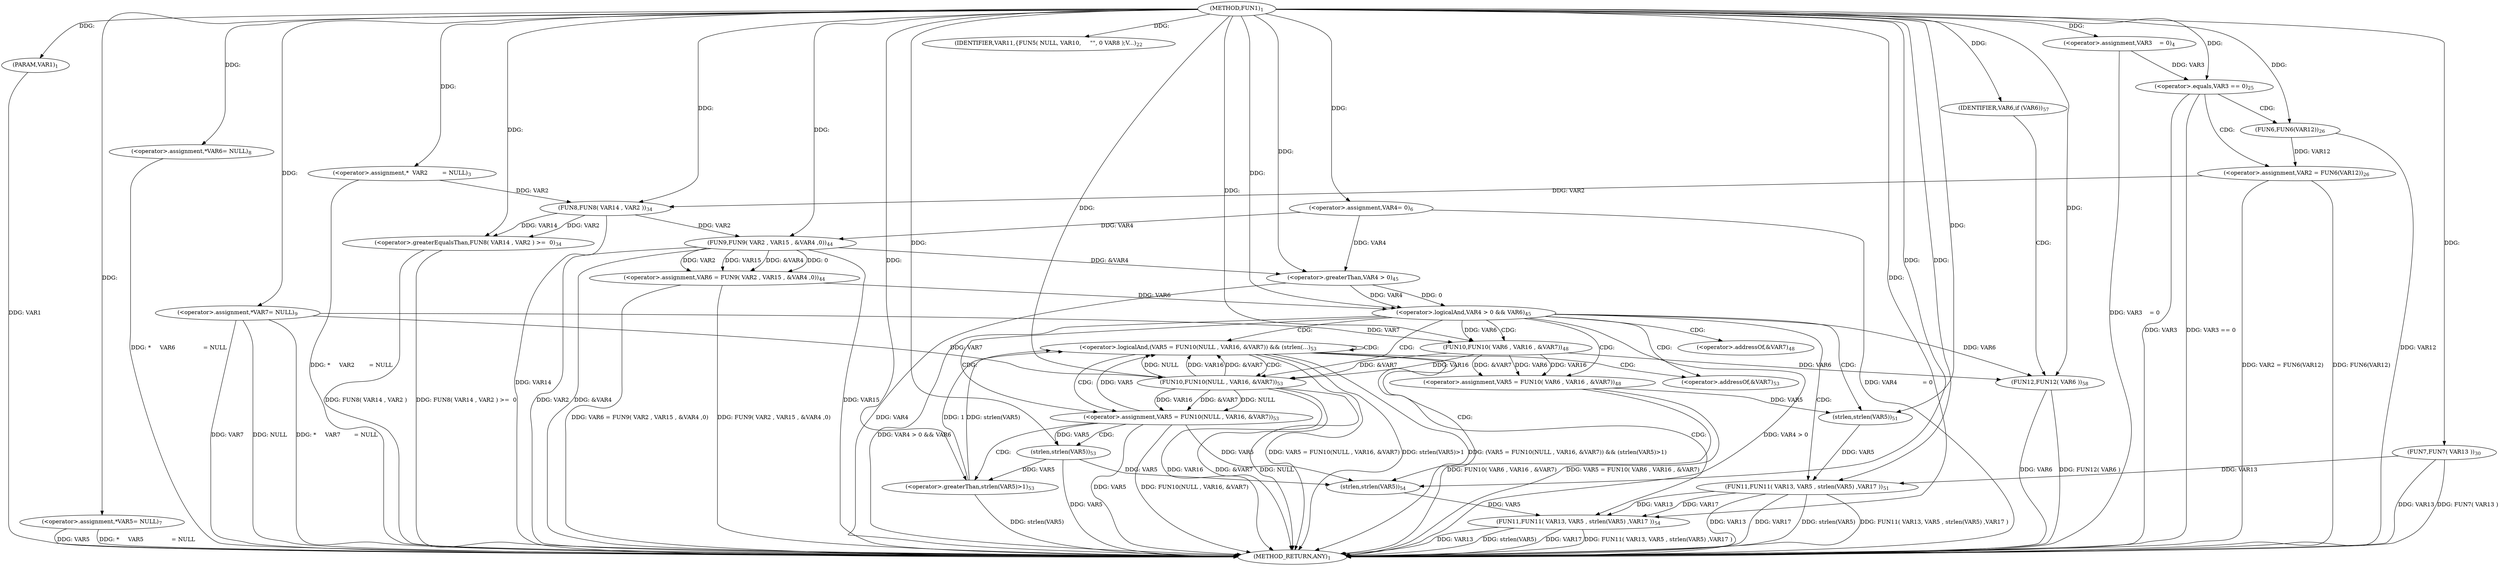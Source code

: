 digraph "FUN1" {  
"8" [label = <(METHOD,FUN1)<SUB>1</SUB>> ]
"112" [label = <(METHOD_RETURN,ANY)<SUB>1</SUB>> ]
"9" [label = <(PARAM,VAR1)<SUB>1</SUB>> ]
"12" [label = <(&lt;operator&gt;.assignment,*  	VAR2        = NULL)<SUB>3</SUB>> ]
"16" [label = <(&lt;operator&gt;.assignment,VAR3    = 0)<SUB>4</SUB>> ]
"20" [label = <(&lt;operator&gt;.assignment,VAR4		= 0)<SUB>6</SUB>> ]
"24" [label = <(&lt;operator&gt;.assignment,*	VAR5		= NULL)<SUB>7</SUB>> ]
"28" [label = <(&lt;operator&gt;.assignment,*	VAR6		= NULL)<SUB>8</SUB>> ]
"32" [label = <(&lt;operator&gt;.assignment,*	VAR7	= NULL)<SUB>9</SUB>> ]
"48" [label = <(FUN7,FUN7( VAR13 ))<SUB>30</SUB>> ]
"40" [label = <(&lt;operator&gt;.equals,VAR3 == 0)<SUB>25</SUB>> ]
"51" [label = <(&lt;operator&gt;.greaterEqualsThan,FUN8( VAR14 , VAR2 ) &gt;=  0)<SUB>34</SUB>> ]
"38" [label = <(IDENTIFIER,VAR11,{
		FUN5( NULL, VAR10,
	     &quot;&quot;, 0 VAR8 );

		V...)<SUB>22</SUB>> ]
"44" [label = <(&lt;operator&gt;.assignment,VAR2 = FUN6(VAR12))<SUB>26</SUB>> ]
"52" [label = <(FUN8,FUN8( VAR14 , VAR2 ))<SUB>34</SUB>> ]
"59" [label = <(&lt;operator&gt;.assignment,VAR6 = FUN9( VAR2 , VAR15 , &amp;VAR4 ,0))<SUB>44</SUB>> ]
"46" [label = <(FUN6,FUN6(VAR12))<SUB>26</SUB>> ]
"68" [label = <(&lt;operator&gt;.logicalAnd,VAR4 &gt; 0 &amp;&amp; VAR6)<SUB>45</SUB>> ]
"108" [label = <(IDENTIFIER,VAR6,if (VAR6))<SUB>57</SUB>> ]
"61" [label = <(FUN9,FUN9( VAR2 , VAR15 , &amp;VAR4 ,0))<SUB>44</SUB>> ]
"74" [label = <(&lt;operator&gt;.assignment,VAR5 = FUN10( VAR6 , VAR16 , &amp;VAR7))<SUB>48</SUB>> ]
"81" [label = <(FUN11,FUN11( VAR13, VAR5 , strlen(VAR5) ,VAR17 ))<SUB>51</SUB>> ]
"110" [label = <(FUN12,FUN12( VAR6 ))<SUB>58</SUB>> ]
"69" [label = <(&lt;operator&gt;.greaterThan,VAR4 &gt; 0)<SUB>45</SUB>> ]
"88" [label = <(&lt;operator&gt;.logicalAnd,(VAR5 = FUN10(NULL , VAR16, &amp;VAR7)) &amp;&amp; (strlen(...)<SUB>53</SUB>> ]
"76" [label = <(FUN10,FUN10( VAR6 , VAR16 , &amp;VAR7))<SUB>48</SUB>> ]
"84" [label = <(strlen,strlen(VAR5))<SUB>51</SUB>> ]
"101" [label = <(FUN11,FUN11( VAR13, VAR5 , strlen(VAR5) ,VAR17 ))<SUB>54</SUB>> ]
"89" [label = <(&lt;operator&gt;.assignment,VAR5 = FUN10(NULL , VAR16, &amp;VAR7))<SUB>53</SUB>> ]
"96" [label = <(&lt;operator&gt;.greaterThan,strlen(VAR5)&gt;1)<SUB>53</SUB>> ]
"91" [label = <(FUN10,FUN10(NULL , VAR16, &amp;VAR7))<SUB>53</SUB>> ]
"97" [label = <(strlen,strlen(VAR5))<SUB>53</SUB>> ]
"104" [label = <(strlen,strlen(VAR5))<SUB>54</SUB>> ]
"79" [label = <(&lt;operator&gt;.addressOf,&amp;VAR7)<SUB>48</SUB>> ]
"94" [label = <(&lt;operator&gt;.addressOf,&amp;VAR7)<SUB>53</SUB>> ]
  "9" -> "112"  [ label = "DDG: VAR1"] 
  "12" -> "112"  [ label = "DDG: *  	VAR2        = NULL"] 
  "16" -> "112"  [ label = "DDG: VAR3    = 0"] 
  "20" -> "112"  [ label = "DDG: VAR4		= 0"] 
  "24" -> "112"  [ label = "DDG: VAR5"] 
  "24" -> "112"  [ label = "DDG: *	VAR5		= NULL"] 
  "28" -> "112"  [ label = "DDG: *	VAR6		= NULL"] 
  "32" -> "112"  [ label = "DDG: VAR7"] 
  "32" -> "112"  [ label = "DDG: NULL"] 
  "32" -> "112"  [ label = "DDG: *	VAR7	= NULL"] 
  "40" -> "112"  [ label = "DDG: VAR3"] 
  "40" -> "112"  [ label = "DDG: VAR3 == 0"] 
  "44" -> "112"  [ label = "DDG: FUN6(VAR12)"] 
  "44" -> "112"  [ label = "DDG: VAR2 = FUN6(VAR12)"] 
  "48" -> "112"  [ label = "DDG: VAR13"] 
  "48" -> "112"  [ label = "DDG: FUN7( VAR13 )"] 
  "51" -> "112"  [ label = "DDG: FUN8( VAR14 , VAR2 )"] 
  "51" -> "112"  [ label = "DDG: FUN8( VAR14 , VAR2 ) &gt;=  0"] 
  "61" -> "112"  [ label = "DDG: VAR2"] 
  "61" -> "112"  [ label = "DDG: &amp;VAR4"] 
  "59" -> "112"  [ label = "DDG: FUN9( VAR2 , VAR15 , &amp;VAR4 ,0)"] 
  "59" -> "112"  [ label = "DDG: VAR6 = FUN9( VAR2 , VAR15 , &amp;VAR4 ,0)"] 
  "69" -> "112"  [ label = "DDG: VAR4"] 
  "68" -> "112"  [ label = "DDG: VAR4 &gt; 0"] 
  "68" -> "112"  [ label = "DDG: VAR4 &gt; 0 &amp;&amp; VAR6"] 
  "74" -> "112"  [ label = "DDG: FUN10( VAR6 , VAR16 , &amp;VAR7)"] 
  "74" -> "112"  [ label = "DDG: VAR5 = FUN10( VAR6 , VAR16 , &amp;VAR7)"] 
  "81" -> "112"  [ label = "DDG: VAR13"] 
  "81" -> "112"  [ label = "DDG: strlen(VAR5)"] 
  "81" -> "112"  [ label = "DDG: VAR17"] 
  "81" -> "112"  [ label = "DDG: FUN11( VAR13, VAR5 , strlen(VAR5) ,VAR17 )"] 
  "89" -> "112"  [ label = "DDG: VAR5"] 
  "91" -> "112"  [ label = "DDG: NULL"] 
  "91" -> "112"  [ label = "DDG: VAR16"] 
  "91" -> "112"  [ label = "DDG: &amp;VAR7"] 
  "89" -> "112"  [ label = "DDG: FUN10(NULL , VAR16, &amp;VAR7)"] 
  "88" -> "112"  [ label = "DDG: VAR5 = FUN10(NULL , VAR16, &amp;VAR7)"] 
  "97" -> "112"  [ label = "DDG: VAR5"] 
  "96" -> "112"  [ label = "DDG: strlen(VAR5)"] 
  "88" -> "112"  [ label = "DDG: strlen(VAR5)&gt;1"] 
  "88" -> "112"  [ label = "DDG: (VAR5 = FUN10(NULL , VAR16, &amp;VAR7)) &amp;&amp; (strlen(VAR5)&gt;1)"] 
  "110" -> "112"  [ label = "DDG: VAR6"] 
  "110" -> "112"  [ label = "DDG: FUN12( VAR6 )"] 
  "101" -> "112"  [ label = "DDG: VAR13"] 
  "101" -> "112"  [ label = "DDG: strlen(VAR5)"] 
  "101" -> "112"  [ label = "DDG: VAR17"] 
  "101" -> "112"  [ label = "DDG: FUN11( VAR13, VAR5 , strlen(VAR5) ,VAR17 )"] 
  "46" -> "112"  [ label = "DDG: VAR12"] 
  "52" -> "112"  [ label = "DDG: VAR14"] 
  "61" -> "112"  [ label = "DDG: VAR15"] 
  "8" -> "9"  [ label = "DDG: "] 
  "8" -> "12"  [ label = "DDG: "] 
  "8" -> "16"  [ label = "DDG: "] 
  "8" -> "20"  [ label = "DDG: "] 
  "8" -> "24"  [ label = "DDG: "] 
  "8" -> "28"  [ label = "DDG: "] 
  "8" -> "32"  [ label = "DDG: "] 
  "8" -> "48"  [ label = "DDG: "] 
  "8" -> "38"  [ label = "DDG: "] 
  "16" -> "40"  [ label = "DDG: VAR3"] 
  "8" -> "40"  [ label = "DDG: "] 
  "46" -> "44"  [ label = "DDG: VAR12"] 
  "52" -> "51"  [ label = "DDG: VAR14"] 
  "52" -> "51"  [ label = "DDG: VAR2"] 
  "8" -> "51"  [ label = "DDG: "] 
  "8" -> "52"  [ label = "DDG: "] 
  "12" -> "52"  [ label = "DDG: VAR2"] 
  "44" -> "52"  [ label = "DDG: VAR2"] 
  "61" -> "59"  [ label = "DDG: VAR2"] 
  "61" -> "59"  [ label = "DDG: VAR15"] 
  "61" -> "59"  [ label = "DDG: &amp;VAR4"] 
  "61" -> "59"  [ label = "DDG: 0"] 
  "8" -> "46"  [ label = "DDG: "] 
  "8" -> "108"  [ label = "DDG: "] 
  "52" -> "61"  [ label = "DDG: VAR2"] 
  "8" -> "61"  [ label = "DDG: "] 
  "20" -> "61"  [ label = "DDG: VAR4"] 
  "69" -> "68"  [ label = "DDG: VAR4"] 
  "69" -> "68"  [ label = "DDG: 0"] 
  "59" -> "68"  [ label = "DDG: VAR6"] 
  "8" -> "68"  [ label = "DDG: "] 
  "76" -> "74"  [ label = "DDG: VAR6"] 
  "76" -> "74"  [ label = "DDG: VAR16"] 
  "76" -> "74"  [ label = "DDG: &amp;VAR7"] 
  "20" -> "69"  [ label = "DDG: VAR4"] 
  "61" -> "69"  [ label = "DDG: &amp;VAR4"] 
  "8" -> "69"  [ label = "DDG: "] 
  "48" -> "81"  [ label = "DDG: VAR13"] 
  "8" -> "81"  [ label = "DDG: "] 
  "84" -> "81"  [ label = "DDG: VAR5"] 
  "68" -> "110"  [ label = "DDG: VAR6"] 
  "76" -> "110"  [ label = "DDG: VAR6"] 
  "8" -> "110"  [ label = "DDG: "] 
  "68" -> "76"  [ label = "DDG: VAR6"] 
  "8" -> "76"  [ label = "DDG: "] 
  "32" -> "76"  [ label = "DDG: VAR7"] 
  "74" -> "84"  [ label = "DDG: VAR5"] 
  "8" -> "84"  [ label = "DDG: "] 
  "89" -> "88"  [ label = "DDG: VAR5"] 
  "91" -> "88"  [ label = "DDG: NULL"] 
  "91" -> "88"  [ label = "DDG: VAR16"] 
  "91" -> "88"  [ label = "DDG: &amp;VAR7"] 
  "96" -> "88"  [ label = "DDG: strlen(VAR5)"] 
  "96" -> "88"  [ label = "DDG: 1"] 
  "91" -> "89"  [ label = "DDG: NULL"] 
  "91" -> "89"  [ label = "DDG: VAR16"] 
  "91" -> "89"  [ label = "DDG: &amp;VAR7"] 
  "97" -> "96"  [ label = "DDG: VAR5"] 
  "8" -> "96"  [ label = "DDG: "] 
  "81" -> "101"  [ label = "DDG: VAR13"] 
  "8" -> "101"  [ label = "DDG: "] 
  "104" -> "101"  [ label = "DDG: VAR5"] 
  "81" -> "101"  [ label = "DDG: VAR17"] 
  "8" -> "91"  [ label = "DDG: "] 
  "76" -> "91"  [ label = "DDG: VAR16"] 
  "76" -> "91"  [ label = "DDG: &amp;VAR7"] 
  "32" -> "91"  [ label = "DDG: VAR7"] 
  "89" -> "97"  [ label = "DDG: VAR5"] 
  "8" -> "97"  [ label = "DDG: "] 
  "89" -> "104"  [ label = "DDG: VAR5"] 
  "97" -> "104"  [ label = "DDG: VAR5"] 
  "8" -> "104"  [ label = "DDG: "] 
  "40" -> "46"  [ label = "CDG: "] 
  "40" -> "44"  [ label = "CDG: "] 
  "68" -> "94"  [ label = "CDG: "] 
  "68" -> "89"  [ label = "CDG: "] 
  "68" -> "81"  [ label = "CDG: "] 
  "68" -> "84"  [ label = "CDG: "] 
  "68" -> "88"  [ label = "CDG: "] 
  "68" -> "74"  [ label = "CDG: "] 
  "68" -> "76"  [ label = "CDG: "] 
  "68" -> "91"  [ label = "CDG: "] 
  "68" -> "79"  [ label = "CDG: "] 
  "108" -> "110"  [ label = "CDG: "] 
  "88" -> "94"  [ label = "CDG: "] 
  "88" -> "89"  [ label = "CDG: "] 
  "88" -> "88"  [ label = "CDG: "] 
  "88" -> "104"  [ label = "CDG: "] 
  "88" -> "91"  [ label = "CDG: "] 
  "88" -> "101"  [ label = "CDG: "] 
  "89" -> "96"  [ label = "CDG: "] 
  "89" -> "97"  [ label = "CDG: "] 
}
